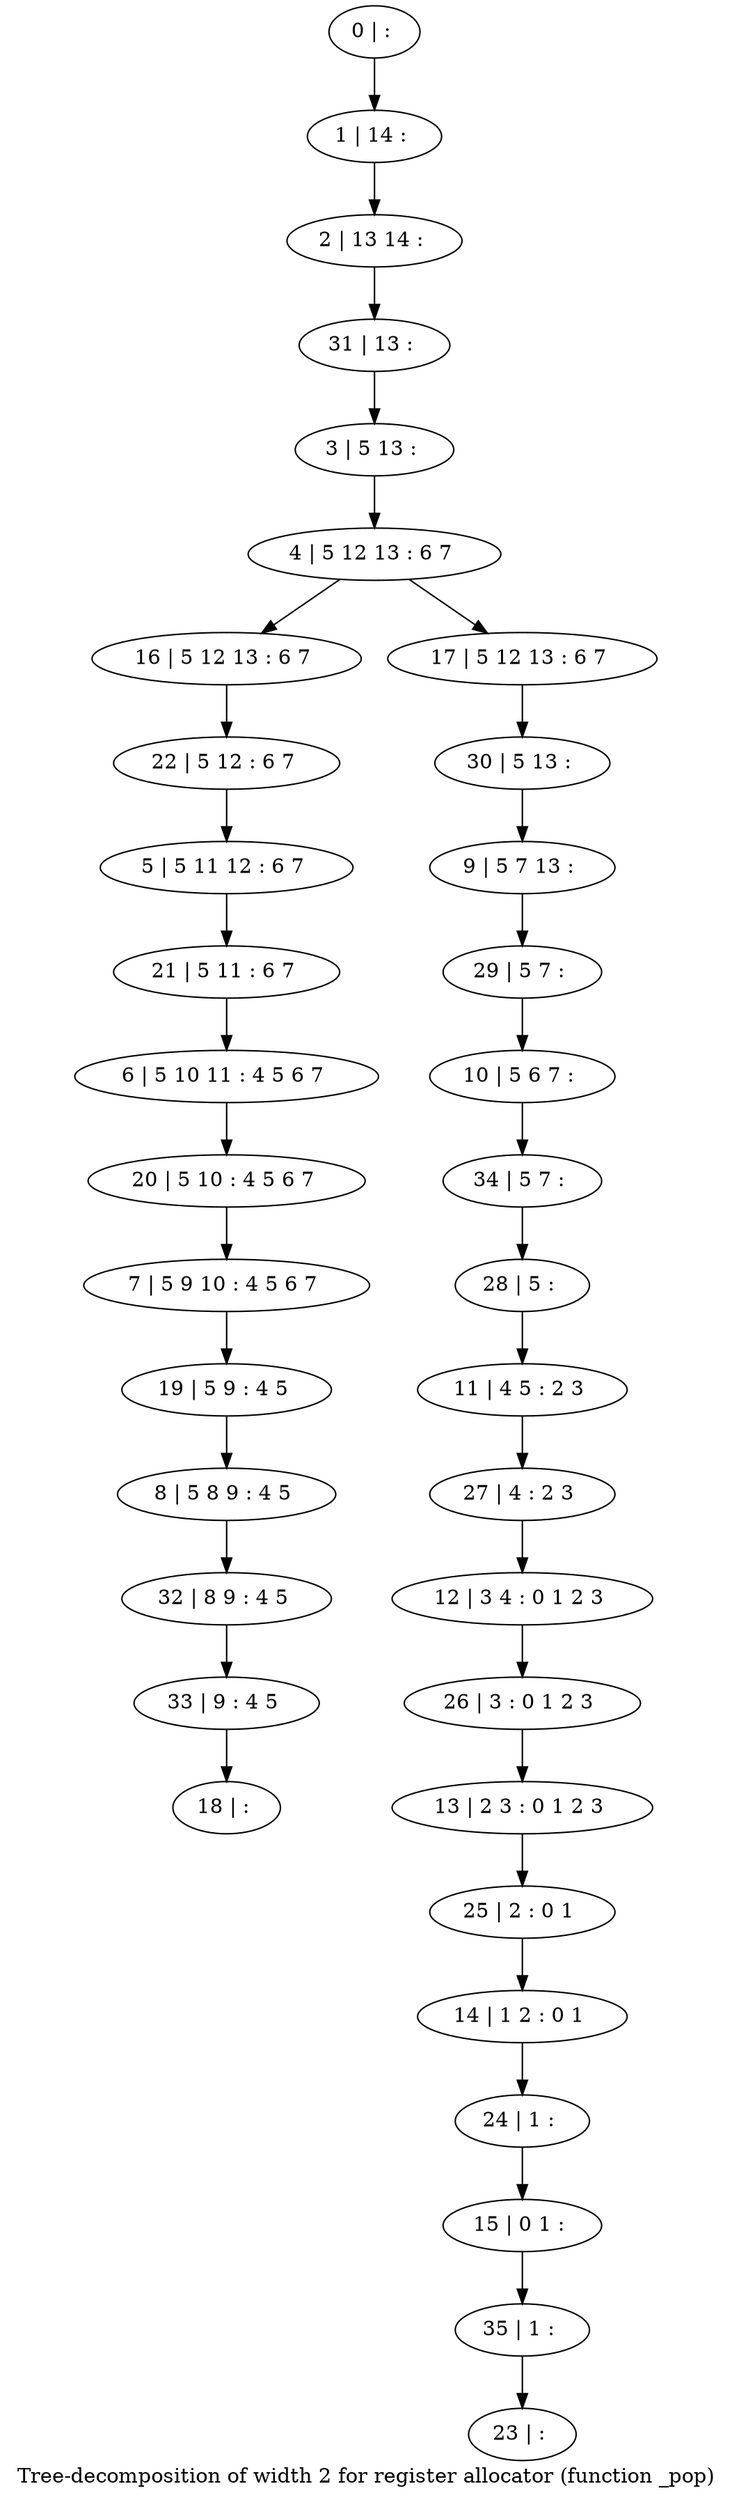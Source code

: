 digraph G {
graph [label="Tree-decomposition of width 2 for register allocator (function _pop)"]
0[label="0 | : "];
1[label="1 | 14 : "];
2[label="2 | 13 14 : "];
3[label="3 | 5 13 : "];
4[label="4 | 5 12 13 : 6 7 "];
5[label="5 | 5 11 12 : 6 7 "];
6[label="6 | 5 10 11 : 4 5 6 7 "];
7[label="7 | 5 9 10 : 4 5 6 7 "];
8[label="8 | 5 8 9 : 4 5 "];
9[label="9 | 5 7 13 : "];
10[label="10 | 5 6 7 : "];
11[label="11 | 4 5 : 2 3 "];
12[label="12 | 3 4 : 0 1 2 3 "];
13[label="13 | 2 3 : 0 1 2 3 "];
14[label="14 | 1 2 : 0 1 "];
15[label="15 | 0 1 : "];
16[label="16 | 5 12 13 : 6 7 "];
17[label="17 | 5 12 13 : 6 7 "];
18[label="18 | : "];
19[label="19 | 5 9 : 4 5 "];
20[label="20 | 5 10 : 4 5 6 7 "];
21[label="21 | 5 11 : 6 7 "];
22[label="22 | 5 12 : 6 7 "];
23[label="23 | : "];
24[label="24 | 1 : "];
25[label="25 | 2 : 0 1 "];
26[label="26 | 3 : 0 1 2 3 "];
27[label="27 | 4 : 2 3 "];
28[label="28 | 5 : "];
29[label="29 | 5 7 : "];
30[label="30 | 5 13 : "];
31[label="31 | 13 : "];
32[label="32 | 8 9 : 4 5 "];
33[label="33 | 9 : 4 5 "];
34[label="34 | 5 7 : "];
35[label="35 | 1 : "];
0->1 ;
1->2 ;
3->4 ;
4->16 ;
4->17 ;
19->8 ;
7->19 ;
20->7 ;
6->20 ;
21->6 ;
5->21 ;
22->5 ;
16->22 ;
24->15 ;
14->24 ;
25->14 ;
13->25 ;
26->13 ;
12->26 ;
27->12 ;
11->27 ;
28->11 ;
29->10 ;
9->29 ;
30->9 ;
17->30 ;
31->3 ;
2->31 ;
8->32 ;
33->18 ;
32->33 ;
34->28 ;
10->34 ;
35->23 ;
15->35 ;
}
